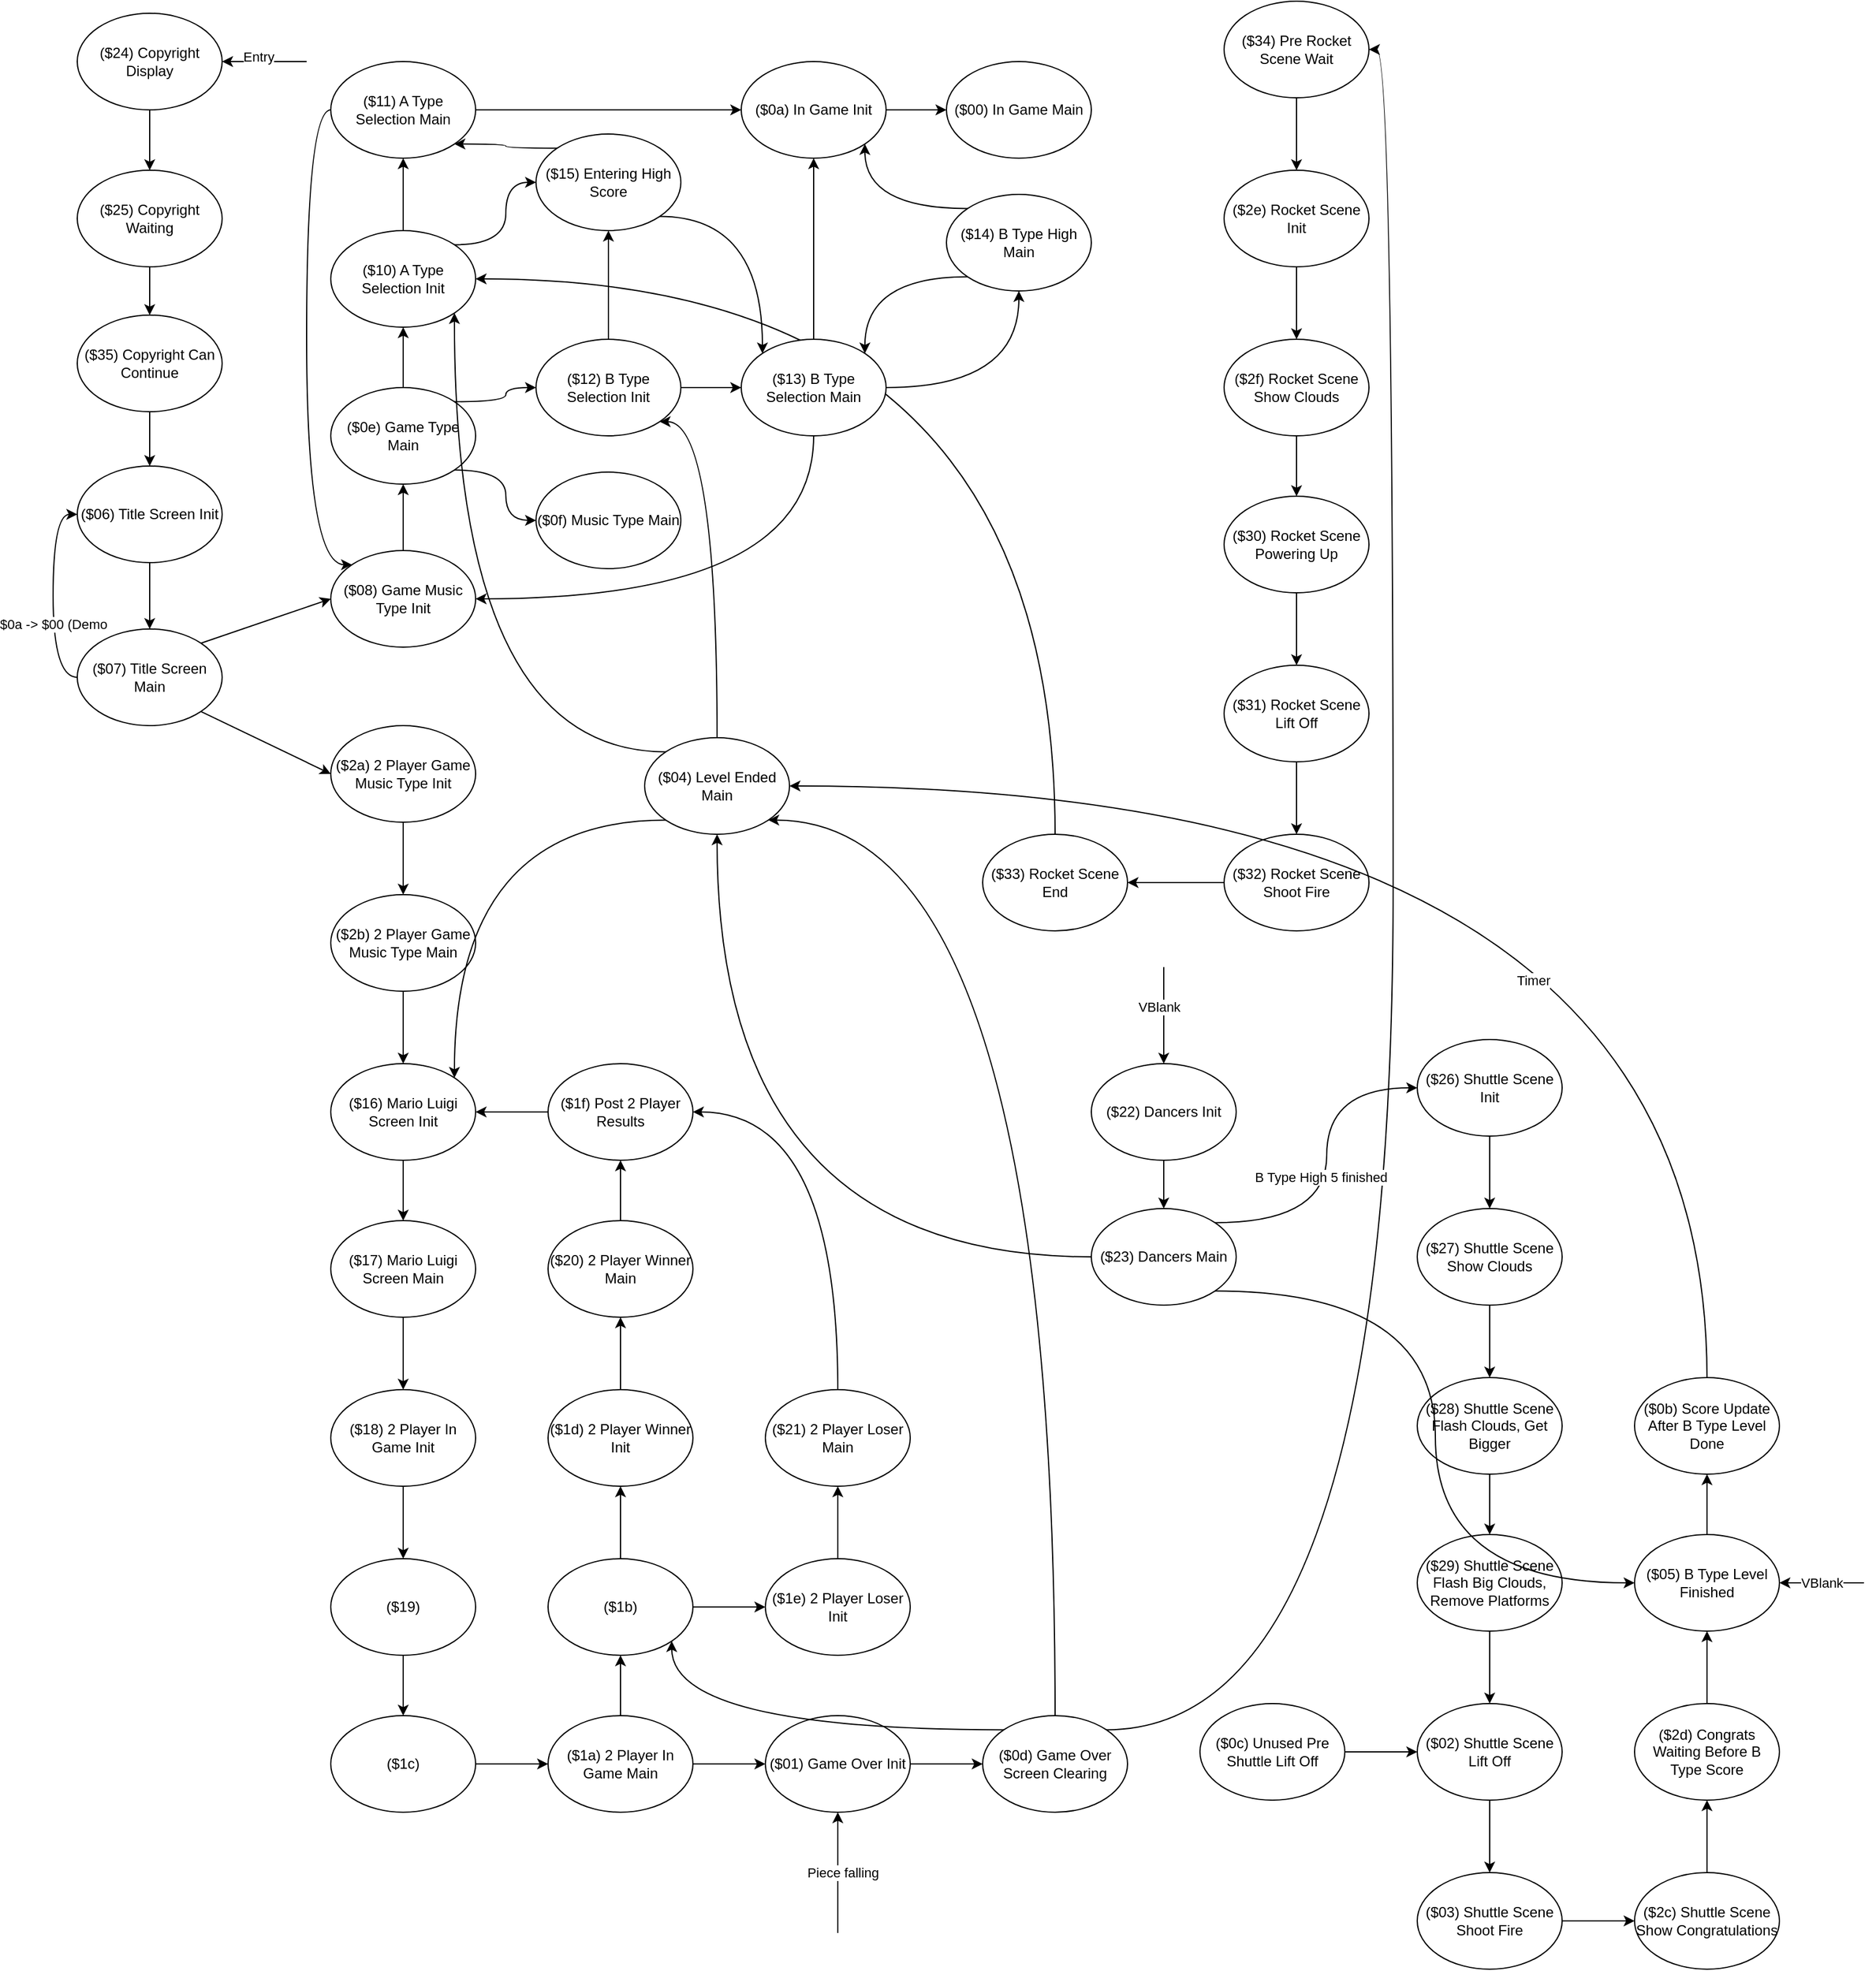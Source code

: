 <mxfile version="14.6.13" type="device"><diagram id="FaA7pb8i0QbabmbOgwDx" name="Page-1"><mxGraphModel dx="1351" dy="1036" grid="1" gridSize="10" guides="1" tooltips="1" connect="1" arrows="1" fold="1" page="1" pageScale="1" pageWidth="1654" pageHeight="2336" math="0" shadow="0"><root><mxCell id="0"/><mxCell id="1" parent="0"/><mxCell id="rm03zpz05cyzEluJo7Hr-3" style="rounded=0;orthogonalLoop=1;jettySize=auto;html=1;exitX=0.5;exitY=1;exitDx=0;exitDy=0;" parent="1" source="rm03zpz05cyzEluJo7Hr-1" target="rm03zpz05cyzEluJo7Hr-2" edge="1"><mxGeometry relative="1" as="geometry"><mxPoint x="186" y="108" as="sourcePoint"/></mxGeometry></mxCell><mxCell id="rm03zpz05cyzEluJo7Hr-1" value="($24) Copyright Display" style="ellipse;whiteSpace=wrap;html=1;" parent="1" vertex="1"><mxGeometry x="130" y="60" width="120" height="80" as="geometry"/></mxCell><mxCell id="rm03zpz05cyzEluJo7Hr-5" style="edgeStyle=none;rounded=0;orthogonalLoop=1;jettySize=auto;html=1;exitX=0.5;exitY=1;exitDx=0;exitDy=0;entryX=0.5;entryY=0;entryDx=0;entryDy=0;" parent="1" source="rm03zpz05cyzEluJo7Hr-2" target="rm03zpz05cyzEluJo7Hr-4" edge="1"><mxGeometry relative="1" as="geometry"/></mxCell><mxCell id="rm03zpz05cyzEluJo7Hr-2" value="($25) Copyright Waiting" style="ellipse;whiteSpace=wrap;html=1;" parent="1" vertex="1"><mxGeometry x="130" y="190" width="120" height="80" as="geometry"/></mxCell><mxCell id="rm03zpz05cyzEluJo7Hr-8" style="edgeStyle=none;rounded=0;orthogonalLoop=1;jettySize=auto;html=1;exitX=0.5;exitY=1;exitDx=0;exitDy=0;entryX=0.5;entryY=0;entryDx=0;entryDy=0;" parent="1" source="rm03zpz05cyzEluJo7Hr-4" target="rm03zpz05cyzEluJo7Hr-7" edge="1"><mxGeometry relative="1" as="geometry"/></mxCell><mxCell id="rm03zpz05cyzEluJo7Hr-4" value="($35) Copyright Can Continue" style="ellipse;whiteSpace=wrap;html=1;" parent="1" vertex="1"><mxGeometry x="130" y="310" width="120" height="80" as="geometry"/></mxCell><mxCell id="rm03zpz05cyzEluJo7Hr-10" style="edgeStyle=none;rounded=0;orthogonalLoop=1;jettySize=auto;html=1;exitX=0.5;exitY=1;exitDx=0;exitDy=0;entryX=0.5;entryY=0;entryDx=0;entryDy=0;" parent="1" source="rm03zpz05cyzEluJo7Hr-7" target="rm03zpz05cyzEluJo7Hr-9" edge="1"><mxGeometry relative="1" as="geometry"/></mxCell><mxCell id="rm03zpz05cyzEluJo7Hr-7" value="($06) Title Screen Init" style="ellipse;whiteSpace=wrap;html=1;" parent="1" vertex="1"><mxGeometry x="130" y="435" width="120" height="80" as="geometry"/></mxCell><mxCell id="rm03zpz05cyzEluJo7Hr-15" style="edgeStyle=none;rounded=0;orthogonalLoop=1;jettySize=auto;html=1;exitX=1;exitY=0;exitDx=0;exitDy=0;entryX=0;entryY=0.5;entryDx=0;entryDy=0;" parent="1" source="rm03zpz05cyzEluJo7Hr-9" target="rm03zpz05cyzEluJo7Hr-13" edge="1"><mxGeometry relative="1" as="geometry"/></mxCell><mxCell id="rm03zpz05cyzEluJo7Hr-16" style="edgeStyle=none;rounded=0;orthogonalLoop=1;jettySize=auto;html=1;exitX=1;exitY=1;exitDx=0;exitDy=0;entryX=0;entryY=0.5;entryDx=0;entryDy=0;" parent="1" source="rm03zpz05cyzEluJo7Hr-9" target="rm03zpz05cyzEluJo7Hr-14" edge="1"><mxGeometry relative="1" as="geometry"/></mxCell><mxCell id="rm03zpz05cyzEluJo7Hr-112" style="edgeStyle=orthogonalEdgeStyle;curved=1;rounded=0;orthogonalLoop=1;jettySize=auto;html=1;exitX=0;exitY=0.5;exitDx=0;exitDy=0;entryX=0;entryY=0.5;entryDx=0;entryDy=0;" parent="1" source="rm03zpz05cyzEluJo7Hr-9" target="rm03zpz05cyzEluJo7Hr-7" edge="1"><mxGeometry relative="1" as="geometry"/></mxCell><mxCell id="rm03zpz05cyzEluJo7Hr-113" value="$0a -&amp;gt; $00 (Demo" style="edgeLabel;html=1;align=center;verticalAlign=middle;resizable=0;points=[];" parent="rm03zpz05cyzEluJo7Hr-112" vertex="1" connectable="0"><mxGeometry x="-0.262" relative="1" as="geometry"><mxPoint as="offset"/></mxGeometry></mxCell><mxCell id="rm03zpz05cyzEluJo7Hr-9" value="($07) Title Screen Main" style="ellipse;whiteSpace=wrap;html=1;" parent="1" vertex="1"><mxGeometry x="130" y="570" width="120" height="80" as="geometry"/></mxCell><mxCell id="rm03zpz05cyzEluJo7Hr-82" value="" style="edgeStyle=orthogonalEdgeStyle;curved=1;rounded=0;orthogonalLoop=1;jettySize=auto;html=1;" parent="1" source="rm03zpz05cyzEluJo7Hr-13" target="rm03zpz05cyzEluJo7Hr-81" edge="1"><mxGeometry relative="1" as="geometry"/></mxCell><mxCell id="rm03zpz05cyzEluJo7Hr-13" value="($08) Game Music Type Init" style="ellipse;whiteSpace=wrap;html=1;" parent="1" vertex="1"><mxGeometry x="340" y="505" width="120" height="80" as="geometry"/></mxCell><mxCell id="rm03zpz05cyzEluJo7Hr-21" style="edgeStyle=orthogonalEdgeStyle;curved=1;rounded=0;orthogonalLoop=1;jettySize=auto;html=1;exitX=0.5;exitY=1;exitDx=0;exitDy=0;entryX=0.5;entryY=0;entryDx=0;entryDy=0;" parent="1" source="rm03zpz05cyzEluJo7Hr-14" target="rm03zpz05cyzEluJo7Hr-18" edge="1"><mxGeometry relative="1" as="geometry"/></mxCell><mxCell id="rm03zpz05cyzEluJo7Hr-14" value="($2a) 2 Player Game Music Type Init" style="ellipse;whiteSpace=wrap;html=1;" parent="1" vertex="1"><mxGeometry x="340" y="650" width="120" height="80" as="geometry"/></mxCell><mxCell id="rm03zpz05cyzEluJo7Hr-22" style="edgeStyle=orthogonalEdgeStyle;curved=1;rounded=0;orthogonalLoop=1;jettySize=auto;html=1;exitX=0.5;exitY=1;exitDx=0;exitDy=0;entryX=0.5;entryY=0;entryDx=0;entryDy=0;" parent="1" source="rm03zpz05cyzEluJo7Hr-18" target="rm03zpz05cyzEluJo7Hr-20" edge="1"><mxGeometry relative="1" as="geometry"/></mxCell><mxCell id="rm03zpz05cyzEluJo7Hr-18" value="($2b) 2 Player Game Music Type Main" style="ellipse;whiteSpace=wrap;html=1;" parent="1" vertex="1"><mxGeometry x="340" y="790" width="120" height="80" as="geometry"/></mxCell><mxCell id="rm03zpz05cyzEluJo7Hr-24" style="edgeStyle=orthogonalEdgeStyle;curved=1;rounded=0;orthogonalLoop=1;jettySize=auto;html=1;exitX=0.5;exitY=1;exitDx=0;exitDy=0;entryX=0.5;entryY=0;entryDx=0;entryDy=0;" parent="1" source="rm03zpz05cyzEluJo7Hr-20" target="rm03zpz05cyzEluJo7Hr-23" edge="1"><mxGeometry relative="1" as="geometry"/></mxCell><mxCell id="rm03zpz05cyzEluJo7Hr-20" value="($16) Mario Luigi Screen Init" style="ellipse;whiteSpace=wrap;html=1;" parent="1" vertex="1"><mxGeometry x="340" y="930" width="120" height="80" as="geometry"/></mxCell><mxCell id="rm03zpz05cyzEluJo7Hr-26" value="" style="edgeStyle=orthogonalEdgeStyle;curved=1;rounded=0;orthogonalLoop=1;jettySize=auto;html=1;" parent="1" source="rm03zpz05cyzEluJo7Hr-23" target="rm03zpz05cyzEluJo7Hr-25" edge="1"><mxGeometry relative="1" as="geometry"/></mxCell><mxCell id="rm03zpz05cyzEluJo7Hr-23" value="($17) Mario Luigi Screen Main" style="ellipse;whiteSpace=wrap;html=1;" parent="1" vertex="1"><mxGeometry x="340" y="1060" width="120" height="80" as="geometry"/></mxCell><mxCell id="rm03zpz05cyzEluJo7Hr-28" value="" style="edgeStyle=orthogonalEdgeStyle;curved=1;rounded=0;orthogonalLoop=1;jettySize=auto;html=1;" parent="1" source="rm03zpz05cyzEluJo7Hr-25" target="rm03zpz05cyzEluJo7Hr-27" edge="1"><mxGeometry relative="1" as="geometry"/></mxCell><mxCell id="rm03zpz05cyzEluJo7Hr-25" value="($18) 2 Player In Game Init" style="ellipse;whiteSpace=wrap;html=1;" parent="1" vertex="1"><mxGeometry x="340" y="1200" width="120" height="80" as="geometry"/></mxCell><mxCell id="rm03zpz05cyzEluJo7Hr-30" value="" style="edgeStyle=orthogonalEdgeStyle;curved=1;rounded=0;orthogonalLoop=1;jettySize=auto;html=1;" parent="1" source="rm03zpz05cyzEluJo7Hr-27" target="rm03zpz05cyzEluJo7Hr-29" edge="1"><mxGeometry relative="1" as="geometry"/></mxCell><mxCell id="rm03zpz05cyzEluJo7Hr-27" value="($19)" style="ellipse;whiteSpace=wrap;html=1;" parent="1" vertex="1"><mxGeometry x="340" y="1340" width="120" height="80" as="geometry"/></mxCell><mxCell id="rm03zpz05cyzEluJo7Hr-32" value="" style="edgeStyle=orthogonalEdgeStyle;curved=1;rounded=0;orthogonalLoop=1;jettySize=auto;html=1;" parent="1" source="rm03zpz05cyzEluJo7Hr-29" target="rm03zpz05cyzEluJo7Hr-31" edge="1"><mxGeometry relative="1" as="geometry"/></mxCell><mxCell id="rm03zpz05cyzEluJo7Hr-29" value="($1c)" style="ellipse;whiteSpace=wrap;html=1;" parent="1" vertex="1"><mxGeometry x="340" y="1470" width="120" height="80" as="geometry"/></mxCell><mxCell id="rm03zpz05cyzEluJo7Hr-34" value="" style="edgeStyle=orthogonalEdgeStyle;curved=1;rounded=0;orthogonalLoop=1;jettySize=auto;html=1;" parent="1" source="rm03zpz05cyzEluJo7Hr-31" target="rm03zpz05cyzEluJo7Hr-33" edge="1"><mxGeometry relative="1" as="geometry"/></mxCell><mxCell id="rm03zpz05cyzEluJo7Hr-36" value="" style="edgeStyle=orthogonalEdgeStyle;curved=1;rounded=0;orthogonalLoop=1;jettySize=auto;html=1;" parent="1" source="rm03zpz05cyzEluJo7Hr-31" target="rm03zpz05cyzEluJo7Hr-35" edge="1"><mxGeometry relative="1" as="geometry"/></mxCell><mxCell id="rm03zpz05cyzEluJo7Hr-31" value="($1a) 2 Player In Game Main" style="ellipse;whiteSpace=wrap;html=1;" parent="1" vertex="1"><mxGeometry x="520" y="1470" width="120" height="80" as="geometry"/></mxCell><mxCell id="rm03zpz05cyzEluJo7Hr-39" value="" style="edgeStyle=orthogonalEdgeStyle;curved=1;rounded=0;orthogonalLoop=1;jettySize=auto;html=1;" parent="1" source="rm03zpz05cyzEluJo7Hr-33" target="rm03zpz05cyzEluJo7Hr-37" edge="1"><mxGeometry relative="1" as="geometry"/></mxCell><mxCell id="rm03zpz05cyzEluJo7Hr-40" value="" style="edgeStyle=orthogonalEdgeStyle;curved=1;rounded=0;orthogonalLoop=1;jettySize=auto;html=1;" parent="1" source="rm03zpz05cyzEluJo7Hr-33" target="rm03zpz05cyzEluJo7Hr-38" edge="1"><mxGeometry relative="1" as="geometry"/></mxCell><mxCell id="rm03zpz05cyzEluJo7Hr-33" value="($1b)" style="ellipse;whiteSpace=wrap;html=1;" parent="1" vertex="1"><mxGeometry x="520" y="1340" width="120" height="80" as="geometry"/></mxCell><mxCell id="rm03zpz05cyzEluJo7Hr-110" value="" style="edgeStyle=orthogonalEdgeStyle;curved=1;rounded=0;orthogonalLoop=1;jettySize=auto;html=1;" parent="1" source="rm03zpz05cyzEluJo7Hr-35" target="rm03zpz05cyzEluJo7Hr-109" edge="1"><mxGeometry relative="1" as="geometry"/></mxCell><mxCell id="rm03zpz05cyzEluJo7Hr-35" value="($01) Game Over Init" style="ellipse;whiteSpace=wrap;html=1;" parent="1" vertex="1"><mxGeometry x="700" y="1470" width="120" height="80" as="geometry"/></mxCell><mxCell id="rm03zpz05cyzEluJo7Hr-42" value="" style="edgeStyle=orthogonalEdgeStyle;curved=1;rounded=0;orthogonalLoop=1;jettySize=auto;html=1;" parent="1" source="rm03zpz05cyzEluJo7Hr-37" target="rm03zpz05cyzEluJo7Hr-41" edge="1"><mxGeometry relative="1" as="geometry"/></mxCell><mxCell id="rm03zpz05cyzEluJo7Hr-37" value="($1d) 2 Player Winner Init" style="ellipse;whiteSpace=wrap;html=1;" parent="1" vertex="1"><mxGeometry x="520" y="1200" width="120" height="80" as="geometry"/></mxCell><mxCell id="rm03zpz05cyzEluJo7Hr-46" value="" style="edgeStyle=orthogonalEdgeStyle;curved=1;rounded=0;orthogonalLoop=1;jettySize=auto;html=1;" parent="1" source="rm03zpz05cyzEluJo7Hr-38" target="rm03zpz05cyzEluJo7Hr-45" edge="1"><mxGeometry relative="1" as="geometry"/></mxCell><mxCell id="rm03zpz05cyzEluJo7Hr-38" value="($1e) 2 Player Loser Init" style="ellipse;whiteSpace=wrap;html=1;" parent="1" vertex="1"><mxGeometry x="700" y="1340" width="120" height="80" as="geometry"/></mxCell><mxCell id="rm03zpz05cyzEluJo7Hr-44" value="" style="edgeStyle=orthogonalEdgeStyle;curved=1;rounded=0;orthogonalLoop=1;jettySize=auto;html=1;" parent="1" source="rm03zpz05cyzEluJo7Hr-41" target="rm03zpz05cyzEluJo7Hr-43" edge="1"><mxGeometry relative="1" as="geometry"/></mxCell><mxCell id="rm03zpz05cyzEluJo7Hr-41" value="($20) 2 Player Winner Main" style="ellipse;whiteSpace=wrap;html=1;" parent="1" vertex="1"><mxGeometry x="520" y="1060" width="120" height="80" as="geometry"/></mxCell><mxCell id="rm03zpz05cyzEluJo7Hr-48" style="edgeStyle=orthogonalEdgeStyle;curved=1;rounded=0;orthogonalLoop=1;jettySize=auto;html=1;exitX=0;exitY=0.5;exitDx=0;exitDy=0;entryX=1;entryY=0.5;entryDx=0;entryDy=0;" parent="1" source="rm03zpz05cyzEluJo7Hr-43" target="rm03zpz05cyzEluJo7Hr-20" edge="1"><mxGeometry relative="1" as="geometry"/></mxCell><mxCell id="rm03zpz05cyzEluJo7Hr-43" value="($1f) Post 2 Player Results" style="ellipse;whiteSpace=wrap;html=1;" parent="1" vertex="1"><mxGeometry x="520" y="930" width="120" height="80" as="geometry"/></mxCell><mxCell id="rm03zpz05cyzEluJo7Hr-47" style="edgeStyle=orthogonalEdgeStyle;curved=1;rounded=0;orthogonalLoop=1;jettySize=auto;html=1;exitX=0.5;exitY=0;exitDx=0;exitDy=0;entryX=1;entryY=0.5;entryDx=0;entryDy=0;" parent="1" source="rm03zpz05cyzEluJo7Hr-45" target="rm03zpz05cyzEluJo7Hr-43" edge="1"><mxGeometry relative="1" as="geometry"/></mxCell><mxCell id="rm03zpz05cyzEluJo7Hr-45" value="($21) 2 Player Loser Main" style="ellipse;whiteSpace=wrap;html=1;" parent="1" vertex="1"><mxGeometry x="700" y="1200" width="120" height="80" as="geometry"/></mxCell><mxCell id="rm03zpz05cyzEluJo7Hr-51" value="" style="edgeStyle=orthogonalEdgeStyle;curved=1;rounded=0;orthogonalLoop=1;jettySize=auto;html=1;" parent="1" source="rm03zpz05cyzEluJo7Hr-49" target="rm03zpz05cyzEluJo7Hr-50" edge="1"><mxGeometry relative="1" as="geometry"/></mxCell><mxCell id="rm03zpz05cyzEluJo7Hr-49" value="($26) Shuttle Scene Init" style="ellipse;whiteSpace=wrap;html=1;" parent="1" vertex="1"><mxGeometry x="1240" y="910" width="120" height="80" as="geometry"/></mxCell><mxCell id="rm03zpz05cyzEluJo7Hr-53" value="" style="edgeStyle=orthogonalEdgeStyle;curved=1;rounded=0;orthogonalLoop=1;jettySize=auto;html=1;" parent="1" source="rm03zpz05cyzEluJo7Hr-50" target="rm03zpz05cyzEluJo7Hr-52" edge="1"><mxGeometry relative="1" as="geometry"/></mxCell><mxCell id="rm03zpz05cyzEluJo7Hr-50" value="($27) Shuttle Scene Show Clouds" style="ellipse;whiteSpace=wrap;html=1;" parent="1" vertex="1"><mxGeometry x="1240" y="1050" width="120" height="80" as="geometry"/></mxCell><mxCell id="rm03zpz05cyzEluJo7Hr-55" value="" style="edgeStyle=orthogonalEdgeStyle;curved=1;rounded=0;orthogonalLoop=1;jettySize=auto;html=1;" parent="1" source="rm03zpz05cyzEluJo7Hr-52" target="rm03zpz05cyzEluJo7Hr-54" edge="1"><mxGeometry relative="1" as="geometry"/></mxCell><mxCell id="rm03zpz05cyzEluJo7Hr-52" value="($28) Shuttle Scene Flash Clouds, Get Bigger" style="ellipse;whiteSpace=wrap;html=1;" parent="1" vertex="1"><mxGeometry x="1240" y="1190" width="120" height="80" as="geometry"/></mxCell><mxCell id="rm03zpz05cyzEluJo7Hr-57" value="" style="edgeStyle=orthogonalEdgeStyle;curved=1;rounded=0;orthogonalLoop=1;jettySize=auto;html=1;" parent="1" source="rm03zpz05cyzEluJo7Hr-54" target="rm03zpz05cyzEluJo7Hr-56" edge="1"><mxGeometry relative="1" as="geometry"/></mxCell><mxCell id="rm03zpz05cyzEluJo7Hr-54" value="($29) Shuttle Scene Flash Big Clouds, Remove Platforms" style="ellipse;whiteSpace=wrap;html=1;" parent="1" vertex="1"><mxGeometry x="1240" y="1320" width="120" height="80" as="geometry"/></mxCell><mxCell id="rm03zpz05cyzEluJo7Hr-59" value="" style="edgeStyle=orthogonalEdgeStyle;curved=1;rounded=0;orthogonalLoop=1;jettySize=auto;html=1;" parent="1" source="rm03zpz05cyzEluJo7Hr-56" target="rm03zpz05cyzEluJo7Hr-58" edge="1"><mxGeometry relative="1" as="geometry"/></mxCell><mxCell id="rm03zpz05cyzEluJo7Hr-56" value="($02) Shuttle Scene Lift Off" style="ellipse;whiteSpace=wrap;html=1;" parent="1" vertex="1"><mxGeometry x="1240" y="1460" width="120" height="80" as="geometry"/></mxCell><mxCell id="rm03zpz05cyzEluJo7Hr-61" value="" style="edgeStyle=orthogonalEdgeStyle;curved=1;rounded=0;orthogonalLoop=1;jettySize=auto;html=1;" parent="1" source="rm03zpz05cyzEluJo7Hr-58" target="rm03zpz05cyzEluJo7Hr-60" edge="1"><mxGeometry relative="1" as="geometry"/></mxCell><mxCell id="rm03zpz05cyzEluJo7Hr-58" value="($03) Shuttle Scene Shoot Fire" style="ellipse;whiteSpace=wrap;html=1;" parent="1" vertex="1"><mxGeometry x="1240" y="1600" width="120" height="80" as="geometry"/></mxCell><mxCell id="rm03zpz05cyzEluJo7Hr-63" value="" style="edgeStyle=orthogonalEdgeStyle;curved=1;rounded=0;orthogonalLoop=1;jettySize=auto;html=1;" parent="1" source="rm03zpz05cyzEluJo7Hr-60" target="rm03zpz05cyzEluJo7Hr-62" edge="1"><mxGeometry relative="1" as="geometry"/></mxCell><mxCell id="rm03zpz05cyzEluJo7Hr-60" value="($2c) Shuttle Scene Show Congratulations" style="ellipse;whiteSpace=wrap;html=1;" parent="1" vertex="1"><mxGeometry x="1420" y="1600" width="120" height="80" as="geometry"/></mxCell><mxCell id="rm03zpz05cyzEluJo7Hr-65" value="" style="edgeStyle=orthogonalEdgeStyle;curved=1;rounded=0;orthogonalLoop=1;jettySize=auto;html=1;" parent="1" source="rm03zpz05cyzEluJo7Hr-62" target="rm03zpz05cyzEluJo7Hr-64" edge="1"><mxGeometry relative="1" as="geometry"/></mxCell><mxCell id="rm03zpz05cyzEluJo7Hr-62" value="($2d) Congrats Waiting Before B Type Score" style="ellipse;whiteSpace=wrap;html=1;" parent="1" vertex="1"><mxGeometry x="1420" y="1460" width="120" height="80" as="geometry"/></mxCell><mxCell id="rm03zpz05cyzEluJo7Hr-118" value="" style="edgeStyle=orthogonalEdgeStyle;curved=1;rounded=0;orthogonalLoop=1;jettySize=auto;html=1;" parent="1" source="rm03zpz05cyzEluJo7Hr-64" target="rm03zpz05cyzEluJo7Hr-117" edge="1"><mxGeometry relative="1" as="geometry"/></mxCell><mxCell id="rm03zpz05cyzEluJo7Hr-64" value="($05) B Type Level Finished" style="ellipse;whiteSpace=wrap;html=1;" parent="1" vertex="1"><mxGeometry x="1420" y="1320" width="120" height="80" as="geometry"/></mxCell><mxCell id="rm03zpz05cyzEluJo7Hr-69" value="" style="edgeStyle=orthogonalEdgeStyle;curved=1;rounded=0;orthogonalLoop=1;jettySize=auto;html=1;" parent="1" source="rm03zpz05cyzEluJo7Hr-66" target="rm03zpz05cyzEluJo7Hr-67" edge="1"><mxGeometry relative="1" as="geometry"/></mxCell><mxCell id="rm03zpz05cyzEluJo7Hr-66" value="($34) Pre Rocket Scene Wait" style="ellipse;whiteSpace=wrap;html=1;" parent="1" vertex="1"><mxGeometry x="1080" y="50" width="120" height="80" as="geometry"/></mxCell><mxCell id="rm03zpz05cyzEluJo7Hr-70" value="" style="edgeStyle=orthogonalEdgeStyle;curved=1;rounded=0;orthogonalLoop=1;jettySize=auto;html=1;" parent="1" source="rm03zpz05cyzEluJo7Hr-67" target="rm03zpz05cyzEluJo7Hr-68" edge="1"><mxGeometry relative="1" as="geometry"/></mxCell><mxCell id="rm03zpz05cyzEluJo7Hr-67" value="($2e) Rocket Scene Init" style="ellipse;whiteSpace=wrap;html=1;" parent="1" vertex="1"><mxGeometry x="1080" y="190" width="120" height="80" as="geometry"/></mxCell><mxCell id="rm03zpz05cyzEluJo7Hr-72" value="" style="edgeStyle=orthogonalEdgeStyle;curved=1;rounded=0;orthogonalLoop=1;jettySize=auto;html=1;" parent="1" source="rm03zpz05cyzEluJo7Hr-68" target="rm03zpz05cyzEluJo7Hr-71" edge="1"><mxGeometry relative="1" as="geometry"/></mxCell><mxCell id="rm03zpz05cyzEluJo7Hr-68" value="($2f) Rocket Scene Show Clouds" style="ellipse;whiteSpace=wrap;html=1;" parent="1" vertex="1"><mxGeometry x="1080" y="330" width="120" height="80" as="geometry"/></mxCell><mxCell id="rm03zpz05cyzEluJo7Hr-74" value="" style="edgeStyle=orthogonalEdgeStyle;curved=1;rounded=0;orthogonalLoop=1;jettySize=auto;html=1;" parent="1" source="rm03zpz05cyzEluJo7Hr-71" target="rm03zpz05cyzEluJo7Hr-73" edge="1"><mxGeometry relative="1" as="geometry"/></mxCell><mxCell id="rm03zpz05cyzEluJo7Hr-71" value="($30) Rocket Scene Powering Up" style="ellipse;whiteSpace=wrap;html=1;" parent="1" vertex="1"><mxGeometry x="1080" y="460" width="120" height="80" as="geometry"/></mxCell><mxCell id="rm03zpz05cyzEluJo7Hr-76" value="" style="edgeStyle=orthogonalEdgeStyle;curved=1;rounded=0;orthogonalLoop=1;jettySize=auto;html=1;" parent="1" source="rm03zpz05cyzEluJo7Hr-73" target="rm03zpz05cyzEluJo7Hr-75" edge="1"><mxGeometry relative="1" as="geometry"/></mxCell><mxCell id="rm03zpz05cyzEluJo7Hr-73" value="($31) Rocket Scene Lift Off" style="ellipse;whiteSpace=wrap;html=1;" parent="1" vertex="1"><mxGeometry x="1080" y="600" width="120" height="80" as="geometry"/></mxCell><mxCell id="rm03zpz05cyzEluJo7Hr-78" value="" style="edgeStyle=orthogonalEdgeStyle;curved=1;rounded=0;orthogonalLoop=1;jettySize=auto;html=1;" parent="1" source="rm03zpz05cyzEluJo7Hr-75" target="rm03zpz05cyzEluJo7Hr-77" edge="1"><mxGeometry relative="1" as="geometry"/></mxCell><mxCell id="rm03zpz05cyzEluJo7Hr-75" value="($32) Rocket Scene Shoot Fire" style="ellipse;whiteSpace=wrap;html=1;" parent="1" vertex="1"><mxGeometry x="1080" y="740" width="120" height="80" as="geometry"/></mxCell><mxCell id="rm03zpz05cyzEluJo7Hr-83" style="edgeStyle=orthogonalEdgeStyle;curved=1;rounded=0;orthogonalLoop=1;jettySize=auto;html=1;exitX=0.5;exitY=0;exitDx=0;exitDy=0;entryX=1;entryY=0.5;entryDx=0;entryDy=0;" parent="1" source="rm03zpz05cyzEluJo7Hr-77" target="rm03zpz05cyzEluJo7Hr-79" edge="1"><mxGeometry relative="1" as="geometry"/></mxCell><mxCell id="rm03zpz05cyzEluJo7Hr-77" value="($33) Rocket Scene End" style="ellipse;whiteSpace=wrap;html=1;" parent="1" vertex="1"><mxGeometry x="880" y="740" width="120" height="80" as="geometry"/></mxCell><mxCell id="rm03zpz05cyzEluJo7Hr-91" value="" style="edgeStyle=orthogonalEdgeStyle;curved=1;rounded=0;orthogonalLoop=1;jettySize=auto;html=1;" parent="1" source="rm03zpz05cyzEluJo7Hr-79" target="rm03zpz05cyzEluJo7Hr-89" edge="1"><mxGeometry relative="1" as="geometry"/></mxCell><mxCell id="rm03zpz05cyzEluJo7Hr-92" style="edgeStyle=orthogonalEdgeStyle;curved=1;rounded=0;orthogonalLoop=1;jettySize=auto;html=1;exitX=1;exitY=0;exitDx=0;exitDy=0;entryX=0;entryY=0.5;entryDx=0;entryDy=0;" parent="1" source="rm03zpz05cyzEluJo7Hr-79" target="rm03zpz05cyzEluJo7Hr-90" edge="1"><mxGeometry relative="1" as="geometry"/></mxCell><mxCell id="rm03zpz05cyzEluJo7Hr-79" value="($10) A Type Selection Init" style="ellipse;whiteSpace=wrap;html=1;" parent="1" vertex="1"><mxGeometry x="340" y="240" width="120" height="80" as="geometry"/></mxCell><mxCell id="rm03zpz05cyzEluJo7Hr-84" value="" style="edgeStyle=orthogonalEdgeStyle;curved=1;rounded=0;orthogonalLoop=1;jettySize=auto;html=1;" parent="1" source="rm03zpz05cyzEluJo7Hr-81" target="rm03zpz05cyzEluJo7Hr-79" edge="1"><mxGeometry relative="1" as="geometry"/></mxCell><mxCell id="rm03zpz05cyzEluJo7Hr-87" style="edgeStyle=orthogonalEdgeStyle;curved=1;rounded=0;orthogonalLoop=1;jettySize=auto;html=1;exitX=1;exitY=0;exitDx=0;exitDy=0;entryX=0;entryY=0.5;entryDx=0;entryDy=0;" parent="1" source="rm03zpz05cyzEluJo7Hr-81" target="rm03zpz05cyzEluJo7Hr-85" edge="1"><mxGeometry relative="1" as="geometry"/></mxCell><mxCell id="rm03zpz05cyzEluJo7Hr-88" style="edgeStyle=orthogonalEdgeStyle;curved=1;rounded=0;orthogonalLoop=1;jettySize=auto;html=1;exitX=1;exitY=1;exitDx=0;exitDy=0;entryX=0;entryY=0.5;entryDx=0;entryDy=0;" parent="1" source="rm03zpz05cyzEluJo7Hr-81" target="rm03zpz05cyzEluJo7Hr-86" edge="1"><mxGeometry relative="1" as="geometry"/></mxCell><mxCell id="rm03zpz05cyzEluJo7Hr-81" value="($0e) Game Type Main" style="ellipse;whiteSpace=wrap;html=1;" parent="1" vertex="1"><mxGeometry x="340" y="370" width="120" height="80" as="geometry"/></mxCell><mxCell id="rm03zpz05cyzEluJo7Hr-98" value="" style="edgeStyle=orthogonalEdgeStyle;curved=1;rounded=0;orthogonalLoop=1;jettySize=auto;html=1;" parent="1" source="rm03zpz05cyzEluJo7Hr-85" target="rm03zpz05cyzEluJo7Hr-97" edge="1"><mxGeometry relative="1" as="geometry"/></mxCell><mxCell id="rm03zpz05cyzEluJo7Hr-99" value="" style="edgeStyle=orthogonalEdgeStyle;curved=1;rounded=0;orthogonalLoop=1;jettySize=auto;html=1;" parent="1" source="rm03zpz05cyzEluJo7Hr-85" target="rm03zpz05cyzEluJo7Hr-90" edge="1"><mxGeometry relative="1" as="geometry"/></mxCell><mxCell id="rm03zpz05cyzEluJo7Hr-85" value="($12) B Type Selection Init" style="ellipse;whiteSpace=wrap;html=1;" parent="1" vertex="1"><mxGeometry x="510" y="330" width="120" height="80" as="geometry"/></mxCell><mxCell id="rm03zpz05cyzEluJo7Hr-86" value="($0f) Music Type Main" style="ellipse;whiteSpace=wrap;html=1;" parent="1" vertex="1"><mxGeometry x="510" y="440" width="120" height="80" as="geometry"/></mxCell><mxCell id="rm03zpz05cyzEluJo7Hr-93" style="edgeStyle=orthogonalEdgeStyle;curved=1;rounded=0;orthogonalLoop=1;jettySize=auto;html=1;exitX=0;exitY=0.5;exitDx=0;exitDy=0;entryX=0;entryY=0;entryDx=0;entryDy=0;" parent="1" source="rm03zpz05cyzEluJo7Hr-89" target="rm03zpz05cyzEluJo7Hr-13" edge="1"><mxGeometry relative="1" as="geometry"><Array as="points"><mxPoint x="320" y="140"/><mxPoint x="320" y="517"/></Array></mxGeometry></mxCell><mxCell id="rm03zpz05cyzEluJo7Hr-96" style="edgeStyle=orthogonalEdgeStyle;curved=1;rounded=0;orthogonalLoop=1;jettySize=auto;html=1;exitX=1;exitY=0.5;exitDx=0;exitDy=0;entryX=0;entryY=0.5;entryDx=0;entryDy=0;" parent="1" source="rm03zpz05cyzEluJo7Hr-89" target="rm03zpz05cyzEluJo7Hr-94" edge="1"><mxGeometry relative="1" as="geometry"/></mxCell><mxCell id="rm03zpz05cyzEluJo7Hr-89" value="($11) A Type Selection Main" style="ellipse;whiteSpace=wrap;html=1;" parent="1" vertex="1"><mxGeometry x="340" y="100" width="120" height="80" as="geometry"/></mxCell><mxCell id="rm03zpz05cyzEluJo7Hr-105" style="edgeStyle=orthogonalEdgeStyle;curved=1;rounded=0;orthogonalLoop=1;jettySize=auto;html=1;exitX=0;exitY=0;exitDx=0;exitDy=0;entryX=1;entryY=1;entryDx=0;entryDy=0;" parent="1" source="rm03zpz05cyzEluJo7Hr-90" target="rm03zpz05cyzEluJo7Hr-89" edge="1"><mxGeometry relative="1" as="geometry"/></mxCell><mxCell id="rm03zpz05cyzEluJo7Hr-106" style="edgeStyle=orthogonalEdgeStyle;curved=1;rounded=0;orthogonalLoop=1;jettySize=auto;html=1;exitX=1;exitY=1;exitDx=0;exitDy=0;entryX=0;entryY=0;entryDx=0;entryDy=0;" parent="1" source="rm03zpz05cyzEluJo7Hr-90" target="rm03zpz05cyzEluJo7Hr-97" edge="1"><mxGeometry relative="1" as="geometry"/></mxCell><mxCell id="rm03zpz05cyzEluJo7Hr-90" value="($15) Entering High Score" style="ellipse;whiteSpace=wrap;html=1;" parent="1" vertex="1"><mxGeometry x="510" y="160" width="120" height="80" as="geometry"/></mxCell><mxCell id="rm03zpz05cyzEluJo7Hr-108" value="" style="edgeStyle=orthogonalEdgeStyle;curved=1;rounded=0;orthogonalLoop=1;jettySize=auto;html=1;" parent="1" source="rm03zpz05cyzEluJo7Hr-94" target="rm03zpz05cyzEluJo7Hr-107" edge="1"><mxGeometry relative="1" as="geometry"/></mxCell><mxCell id="rm03zpz05cyzEluJo7Hr-94" value="($0a) In Game Init" style="ellipse;whiteSpace=wrap;html=1;" parent="1" vertex="1"><mxGeometry x="680" y="100" width="120" height="80" as="geometry"/></mxCell><mxCell id="rm03zpz05cyzEluJo7Hr-100" style="edgeStyle=orthogonalEdgeStyle;curved=1;rounded=0;orthogonalLoop=1;jettySize=auto;html=1;exitX=0.5;exitY=1;exitDx=0;exitDy=0;entryX=1;entryY=0.5;entryDx=0;entryDy=0;" parent="1" source="rm03zpz05cyzEluJo7Hr-97" target="rm03zpz05cyzEluJo7Hr-13" edge="1"><mxGeometry relative="1" as="geometry"/></mxCell><mxCell id="rm03zpz05cyzEluJo7Hr-101" style="edgeStyle=orthogonalEdgeStyle;curved=1;rounded=0;orthogonalLoop=1;jettySize=auto;html=1;exitX=0.5;exitY=0;exitDx=0;exitDy=0;entryX=0.5;entryY=1;entryDx=0;entryDy=0;" parent="1" source="rm03zpz05cyzEluJo7Hr-97" target="rm03zpz05cyzEluJo7Hr-94" edge="1"><mxGeometry relative="1" as="geometry"/></mxCell><mxCell id="rm03zpz05cyzEluJo7Hr-137" style="edgeStyle=orthogonalEdgeStyle;curved=1;rounded=0;orthogonalLoop=1;jettySize=auto;html=1;exitX=1;exitY=0.5;exitDx=0;exitDy=0;entryX=0.5;entryY=1;entryDx=0;entryDy=0;" parent="1" source="rm03zpz05cyzEluJo7Hr-97" target="rm03zpz05cyzEluJo7Hr-102" edge="1"><mxGeometry relative="1" as="geometry"/></mxCell><mxCell id="rm03zpz05cyzEluJo7Hr-97" value="($13) B Type Selection Main" style="ellipse;whiteSpace=wrap;html=1;" parent="1" vertex="1"><mxGeometry x="680" y="330" width="120" height="80" as="geometry"/></mxCell><mxCell id="rm03zpz05cyzEluJo7Hr-103" style="edgeStyle=orthogonalEdgeStyle;curved=1;rounded=0;orthogonalLoop=1;jettySize=auto;html=1;exitX=0;exitY=0;exitDx=0;exitDy=0;entryX=1;entryY=1;entryDx=0;entryDy=0;" parent="1" source="rm03zpz05cyzEluJo7Hr-102" target="rm03zpz05cyzEluJo7Hr-94" edge="1"><mxGeometry relative="1" as="geometry"/></mxCell><mxCell id="rm03zpz05cyzEluJo7Hr-104" style="edgeStyle=orthogonalEdgeStyle;curved=1;rounded=0;orthogonalLoop=1;jettySize=auto;html=1;exitX=0;exitY=1;exitDx=0;exitDy=0;entryX=1;entryY=0;entryDx=0;entryDy=0;" parent="1" source="rm03zpz05cyzEluJo7Hr-102" target="rm03zpz05cyzEluJo7Hr-97" edge="1"><mxGeometry relative="1" as="geometry"/></mxCell><mxCell id="rm03zpz05cyzEluJo7Hr-102" value="($14) B Type High Main" style="ellipse;whiteSpace=wrap;html=1;" parent="1" vertex="1"><mxGeometry x="850" y="210" width="120" height="80" as="geometry"/></mxCell><mxCell id="rm03zpz05cyzEluJo7Hr-107" value="($00) In Game Main" style="ellipse;whiteSpace=wrap;html=1;" parent="1" vertex="1"><mxGeometry x="850" y="100" width="120" height="80" as="geometry"/></mxCell><mxCell id="rm03zpz05cyzEluJo7Hr-126" style="edgeStyle=orthogonalEdgeStyle;curved=1;rounded=0;orthogonalLoop=1;jettySize=auto;html=1;exitX=0;exitY=0;exitDx=0;exitDy=0;entryX=1;entryY=1;entryDx=0;entryDy=0;" parent="1" source="rm03zpz05cyzEluJo7Hr-109" target="rm03zpz05cyzEluJo7Hr-33" edge="1"><mxGeometry relative="1" as="geometry"/></mxCell><mxCell id="rm03zpz05cyzEluJo7Hr-127" style="edgeStyle=orthogonalEdgeStyle;curved=1;rounded=0;orthogonalLoop=1;jettySize=auto;html=1;exitX=0.5;exitY=0;exitDx=0;exitDy=0;entryX=1;entryY=1;entryDx=0;entryDy=0;" parent="1" source="rm03zpz05cyzEluJo7Hr-109" target="rm03zpz05cyzEluJo7Hr-111" edge="1"><mxGeometry relative="1" as="geometry"><Array as="points"><mxPoint x="940" y="728"/></Array></mxGeometry></mxCell><mxCell id="rm03zpz05cyzEluJo7Hr-128" style="edgeStyle=orthogonalEdgeStyle;curved=1;rounded=0;orthogonalLoop=1;jettySize=auto;html=1;exitX=1;exitY=0;exitDx=0;exitDy=0;entryX=1;entryY=0.5;entryDx=0;entryDy=0;" parent="1" source="rm03zpz05cyzEluJo7Hr-109" target="rm03zpz05cyzEluJo7Hr-66" edge="1"><mxGeometry relative="1" as="geometry"><mxPoint x="1280" y="530.0" as="targetPoint"/></mxGeometry></mxCell><mxCell id="rm03zpz05cyzEluJo7Hr-109" value="($0d) Game Over Screen Clearing" style="ellipse;whiteSpace=wrap;html=1;" parent="1" vertex="1"><mxGeometry x="880" y="1470" width="120" height="80" as="geometry"/></mxCell><mxCell id="rm03zpz05cyzEluJo7Hr-114" style="edgeStyle=orthogonalEdgeStyle;curved=1;rounded=0;orthogonalLoop=1;jettySize=auto;html=1;exitX=0;exitY=1;exitDx=0;exitDy=0;entryX=1;entryY=0;entryDx=0;entryDy=0;" parent="1" source="rm03zpz05cyzEluJo7Hr-111" target="rm03zpz05cyzEluJo7Hr-20" edge="1"><mxGeometry relative="1" as="geometry"/></mxCell><mxCell id="rm03zpz05cyzEluJo7Hr-115" style="edgeStyle=orthogonalEdgeStyle;curved=1;rounded=0;orthogonalLoop=1;jettySize=auto;html=1;exitX=0.5;exitY=0;exitDx=0;exitDy=0;entryX=1;entryY=1;entryDx=0;entryDy=0;" parent="1" source="rm03zpz05cyzEluJo7Hr-111" target="rm03zpz05cyzEluJo7Hr-85" edge="1"><mxGeometry relative="1" as="geometry"><Array as="points"><mxPoint x="660" y="398"/></Array></mxGeometry></mxCell><mxCell id="rm03zpz05cyzEluJo7Hr-116" style="edgeStyle=orthogonalEdgeStyle;curved=1;rounded=0;orthogonalLoop=1;jettySize=auto;html=1;exitX=0;exitY=0;exitDx=0;exitDy=0;entryX=1;entryY=1;entryDx=0;entryDy=0;" parent="1" source="rm03zpz05cyzEluJo7Hr-111" target="rm03zpz05cyzEluJo7Hr-79" edge="1"><mxGeometry relative="1" as="geometry"/></mxCell><mxCell id="rm03zpz05cyzEluJo7Hr-111" value="($04) Level Ended Main" style="ellipse;whiteSpace=wrap;html=1;" parent="1" vertex="1"><mxGeometry x="600" y="660" width="120" height="80" as="geometry"/></mxCell><mxCell id="rm03zpz05cyzEluJo7Hr-140" style="edgeStyle=orthogonalEdgeStyle;curved=1;rounded=0;orthogonalLoop=1;jettySize=auto;html=1;exitX=0.5;exitY=0;exitDx=0;exitDy=0;entryX=1;entryY=0.5;entryDx=0;entryDy=0;" parent="1" source="rm03zpz05cyzEluJo7Hr-117" target="rm03zpz05cyzEluJo7Hr-111" edge="1"><mxGeometry relative="1" as="geometry"/></mxCell><mxCell id="rm03zpz05cyzEluJo7Hr-141" value="Timer" style="edgeLabel;html=1;align=center;verticalAlign=middle;resizable=0;points=[];" parent="rm03zpz05cyzEluJo7Hr-140" vertex="1" connectable="0"><mxGeometry x="-0.474" y="144" relative="1" as="geometry"><mxPoint as="offset"/></mxGeometry></mxCell><mxCell id="rm03zpz05cyzEluJo7Hr-117" value="($0b) Score Update After B Type Level Done" style="ellipse;whiteSpace=wrap;html=1;" parent="1" vertex="1"><mxGeometry x="1420" y="1190" width="120" height="80" as="geometry"/></mxCell><mxCell id="rm03zpz05cyzEluJo7Hr-121" value="" style="edgeStyle=orthogonalEdgeStyle;curved=1;rounded=0;orthogonalLoop=1;jettySize=auto;html=1;" parent="1" source="rm03zpz05cyzEluJo7Hr-119" target="rm03zpz05cyzEluJo7Hr-120" edge="1"><mxGeometry relative="1" as="geometry"/></mxCell><mxCell id="rm03zpz05cyzEluJo7Hr-119" value="($22) Dancers Init" style="ellipse;whiteSpace=wrap;html=1;" parent="1" vertex="1"><mxGeometry x="970" y="930" width="120" height="80" as="geometry"/></mxCell><mxCell id="rm03zpz05cyzEluJo7Hr-122" style="edgeStyle=orthogonalEdgeStyle;curved=1;rounded=0;orthogonalLoop=1;jettySize=auto;html=1;exitX=1;exitY=0;exitDx=0;exitDy=0;entryX=0;entryY=0.5;entryDx=0;entryDy=0;" parent="1" source="rm03zpz05cyzEluJo7Hr-120" target="rm03zpz05cyzEluJo7Hr-49" edge="1"><mxGeometry relative="1" as="geometry"/></mxCell><mxCell id="rm03zpz05cyzEluJo7Hr-143" value="B Type High 5 finished" style="edgeLabel;html=1;align=center;verticalAlign=middle;resizable=0;points=[];" parent="rm03zpz05cyzEluJo7Hr-122" vertex="1" connectable="0"><mxGeometry x="-0.067" y="5" relative="1" as="geometry"><mxPoint as="offset"/></mxGeometry></mxCell><mxCell id="rm03zpz05cyzEluJo7Hr-123" style="edgeStyle=orthogonalEdgeStyle;curved=1;rounded=0;orthogonalLoop=1;jettySize=auto;html=1;exitX=1;exitY=1;exitDx=0;exitDy=0;entryX=0;entryY=0.5;entryDx=0;entryDy=0;" parent="1" source="rm03zpz05cyzEluJo7Hr-120" target="rm03zpz05cyzEluJo7Hr-64" edge="1"><mxGeometry relative="1" as="geometry"/></mxCell><mxCell id="rm03zpz05cyzEluJo7Hr-134" style="edgeStyle=orthogonalEdgeStyle;curved=1;rounded=0;orthogonalLoop=1;jettySize=auto;html=1;exitX=0;exitY=0.5;exitDx=0;exitDy=0;entryX=0.5;entryY=1;entryDx=0;entryDy=0;" parent="1" source="rm03zpz05cyzEluJo7Hr-120" target="rm03zpz05cyzEluJo7Hr-111" edge="1"><mxGeometry relative="1" as="geometry"/></mxCell><mxCell id="rm03zpz05cyzEluJo7Hr-120" value="($23) Dancers Main" style="ellipse;whiteSpace=wrap;html=1;" parent="1" vertex="1"><mxGeometry x="970" y="1050" width="120" height="80" as="geometry"/></mxCell><mxCell id="rm03zpz05cyzEluJo7Hr-125" value="" style="edgeStyle=orthogonalEdgeStyle;curved=1;rounded=0;orthogonalLoop=1;jettySize=auto;html=1;" parent="1" source="rm03zpz05cyzEluJo7Hr-124" target="rm03zpz05cyzEluJo7Hr-56" edge="1"><mxGeometry relative="1" as="geometry"/></mxCell><mxCell id="rm03zpz05cyzEluJo7Hr-124" value="($0c) Unused Pre Shuttle Lift Off" style="ellipse;whiteSpace=wrap;html=1;" parent="1" vertex="1"><mxGeometry x="1060" y="1460" width="120" height="80" as="geometry"/></mxCell><mxCell id="rm03zpz05cyzEluJo7Hr-129" value="" style="endArrow=classic;html=1;entryX=0.5;entryY=1;entryDx=0;entryDy=0;" parent="1" target="rm03zpz05cyzEluJo7Hr-35" edge="1"><mxGeometry width="50" height="50" relative="1" as="geometry"><mxPoint x="760" y="1650" as="sourcePoint"/><mxPoint x="770" y="1610" as="targetPoint"/></mxGeometry></mxCell><mxCell id="rm03zpz05cyzEluJo7Hr-130" value="Piece falling" style="edgeLabel;html=1;align=center;verticalAlign=middle;resizable=0;points=[];" parent="rm03zpz05cyzEluJo7Hr-129" vertex="1" connectable="0"><mxGeometry x="0.006" y="-4" relative="1" as="geometry"><mxPoint as="offset"/></mxGeometry></mxCell><mxCell id="rm03zpz05cyzEluJo7Hr-131" value="" style="endArrow=classic;html=1;entryX=0.5;entryY=0;entryDx=0;entryDy=0;" parent="1" target="rm03zpz05cyzEluJo7Hr-119" edge="1"><mxGeometry width="50" height="50" relative="1" as="geometry"><mxPoint x="1030" y="850" as="sourcePoint"/><mxPoint x="1070" y="830" as="targetPoint"/></mxGeometry></mxCell><mxCell id="rm03zpz05cyzEluJo7Hr-132" value="VBlank" style="edgeLabel;html=1;align=center;verticalAlign=middle;resizable=0;points=[];" parent="rm03zpz05cyzEluJo7Hr-131" vertex="1" connectable="0"><mxGeometry x="-0.186" y="-4" relative="1" as="geometry"><mxPoint as="offset"/></mxGeometry></mxCell><mxCell id="rm03zpz05cyzEluJo7Hr-133" value="VBlank" style="endArrow=classic;html=1;entryX=1;entryY=0.5;entryDx=0;entryDy=0;" parent="1" target="rm03zpz05cyzEluJo7Hr-64" edge="1"><mxGeometry width="50" height="50" relative="1" as="geometry"><mxPoint x="1610" y="1360" as="sourcePoint"/><mxPoint x="1650" y="1340" as="targetPoint"/></mxGeometry></mxCell><mxCell id="rm03zpz05cyzEluJo7Hr-138" value="" style="endArrow=classic;html=1;entryX=1;entryY=0.5;entryDx=0;entryDy=0;" parent="1" target="rm03zpz05cyzEluJo7Hr-1" edge="1"><mxGeometry width="50" height="50" relative="1" as="geometry"><mxPoint x="320" y="100" as="sourcePoint"/><mxPoint x="350" y="60" as="targetPoint"/></mxGeometry></mxCell><mxCell id="rm03zpz05cyzEluJo7Hr-139" value="Entry" style="edgeLabel;html=1;align=center;verticalAlign=middle;resizable=0;points=[];" parent="rm03zpz05cyzEluJo7Hr-138" vertex="1" connectable="0"><mxGeometry x="0.143" y="-4" relative="1" as="geometry"><mxPoint as="offset"/></mxGeometry></mxCell></root></mxGraphModel></diagram></mxfile>